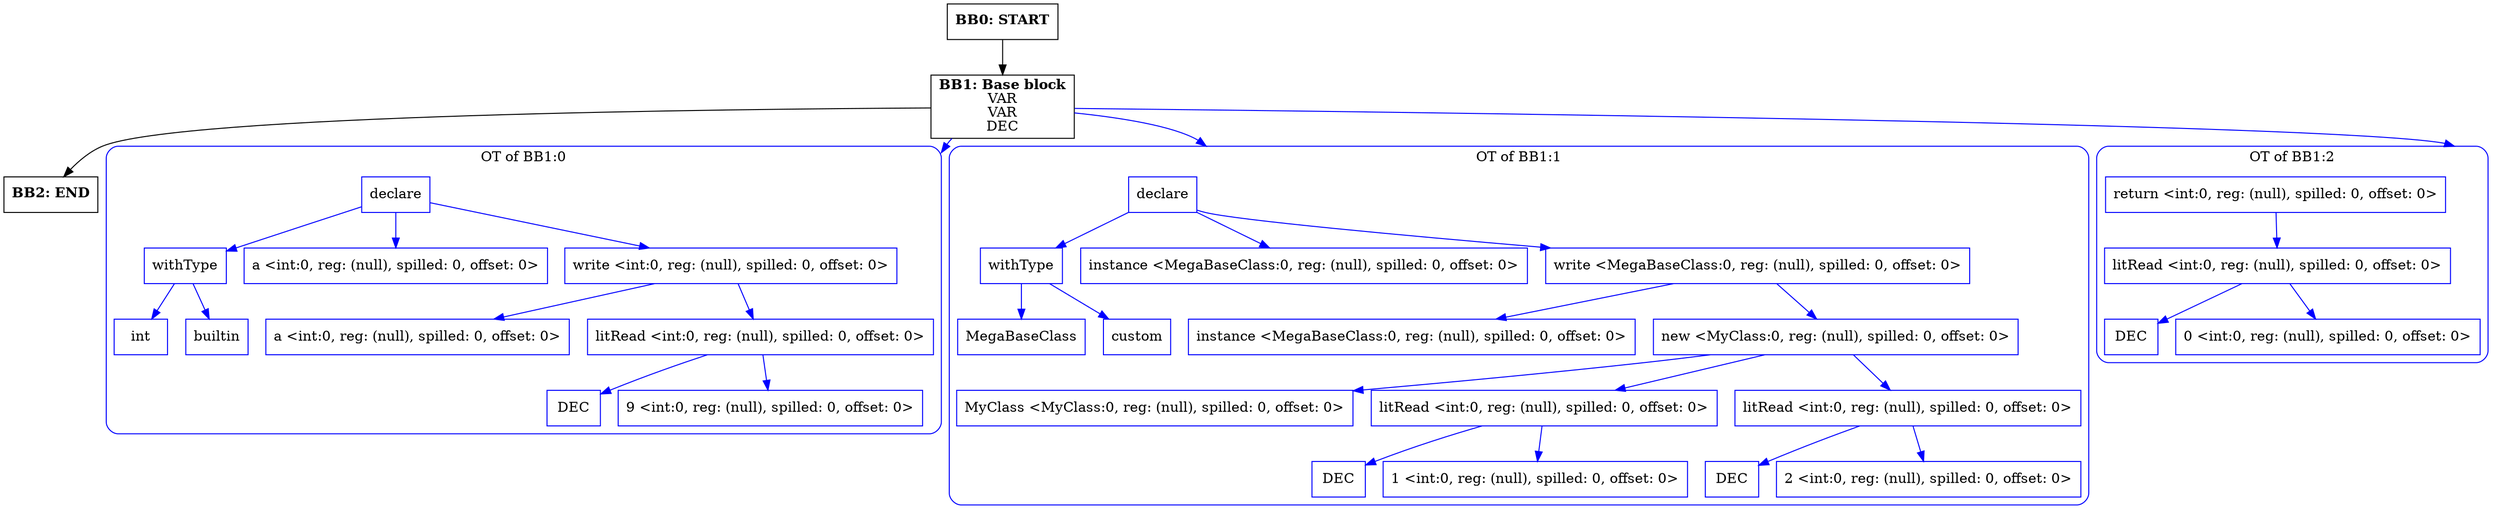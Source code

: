 digraph CFG {
    compound=true;
    graph [splines=true];
    node [shape=rectangle];

    BB2 [label=<<B>BB2: END</B><BR ALIGN="CENTER"/>>];
    BB1 [label=<<B>BB1: Base block</B><BR ALIGN="CENTER"/>VAR<BR ALIGN="CENTER"/>VAR<BR ALIGN="CENTER"/>DEC<BR ALIGN="CENTER"/>>];
    subgraph cluster_instruction0 {
        label = "OT of BB1:0";
        style=rounded;
        color=blue;
        entry0 [shape=point, style=invis];
        node0 [label="declare", color=blue];
        node1 [label="withType", color=blue];
        node2 [label="int", color=blue];
        node1 -> node2[color=blue];
        node3 [label="builtin", color=blue];
        node1 -> node3[color=blue];
        node0 -> node1[color=blue];
        node4 [label="a <int:0, reg: (null), spilled: 0, offset: 0>", color=blue];
        node0 -> node4[color=blue];
        node5 [label="write <int:0, reg: (null), spilled: 0, offset: 0>", color=blue];
        node6 [label="a <int:0, reg: (null), spilled: 0, offset: 0>", color=blue];
        node5 -> node6[color=blue];
        node7 [label="litRead <int:0, reg: (null), spilled: 0, offset: 0>", color=blue];
        node8 [label="DEC", color=blue];
        node7 -> node8[color=blue];
        node9 [label="9 <int:0, reg: (null), spilled: 0, offset: 0>", color=blue];
        node7 -> node9[color=blue];
        node5 -> node7[color=blue];
        node0 -> node5[color=blue];
    }
    BB1 -> entry0 [lhead=cluster_instruction0, color=blue];
    subgraph cluster_instruction1 {
        label = "OT of BB1:1";
        style=rounded;
        color=blue;
        entry1 [shape=point, style=invis];
        node10 [label="declare", color=blue];
        node11 [label="withType", color=blue];
        node12 [label="MegaBaseClass", color=blue];
        node11 -> node12[color=blue];
        node13 [label="custom", color=blue];
        node11 -> node13[color=blue];
        node10 -> node11[color=blue];
        node14 [label="instance <MegaBaseClass:0, reg: (null), spilled: 0, offset: 0>", color=blue];
        node10 -> node14[color=blue];
        node15 [label="write <MegaBaseClass:0, reg: (null), spilled: 0, offset: 0>", color=blue];
        node16 [label="instance <MegaBaseClass:0, reg: (null), spilled: 0, offset: 0>", color=blue];
        node15 -> node16[color=blue];
        node17 [label="new <MyClass:0, reg: (null), spilled: 0, offset: 0>", color=blue];
        node18 [label="MyClass <MyClass:0, reg: (null), spilled: 0, offset: 0>", color=blue];
        node17 -> node18[color=blue];
        node19 [label="litRead <int:0, reg: (null), spilled: 0, offset: 0>", color=blue];
        node20 [label="DEC", color=blue];
        node19 -> node20[color=blue];
        node21 [label="1 <int:0, reg: (null), spilled: 0, offset: 0>", color=blue];
        node19 -> node21[color=blue];
        node17 -> node19[color=blue];
        node22 [label="litRead <int:0, reg: (null), spilled: 0, offset: 0>", color=blue];
        node23 [label="DEC", color=blue];
        node22 -> node23[color=blue];
        node24 [label="2 <int:0, reg: (null), spilled: 0, offset: 0>", color=blue];
        node22 -> node24[color=blue];
        node17 -> node22[color=blue];
        node15 -> node17[color=blue];
        node10 -> node15[color=blue];
    }
    BB1 -> entry1 [lhead=cluster_instruction1, color=blue];
    subgraph cluster_instruction2 {
        label = "OT of BB1:2";
        style=rounded;
        color=blue;
        entry2 [shape=point, style=invis];
        node25 [label="return <int:0, reg: (null), spilled: 0, offset: 0>", color=blue];
        node26 [label="litRead <int:0, reg: (null), spilled: 0, offset: 0>", color=blue];
        node27 [label="DEC", color=blue];
        node26 -> node27[color=blue];
        node28 [label="0 <int:0, reg: (null), spilled: 0, offset: 0>", color=blue];
        node26 -> node28[color=blue];
        node25 -> node26[color=blue];
    }
    BB1 -> entry2 [lhead=cluster_instruction2, color=blue];
    BB0 [label=<<B>BB0: START</B><BR ALIGN="CENTER"/>>];

    BB1 -> BB2;
    BB0 -> BB1;
}
